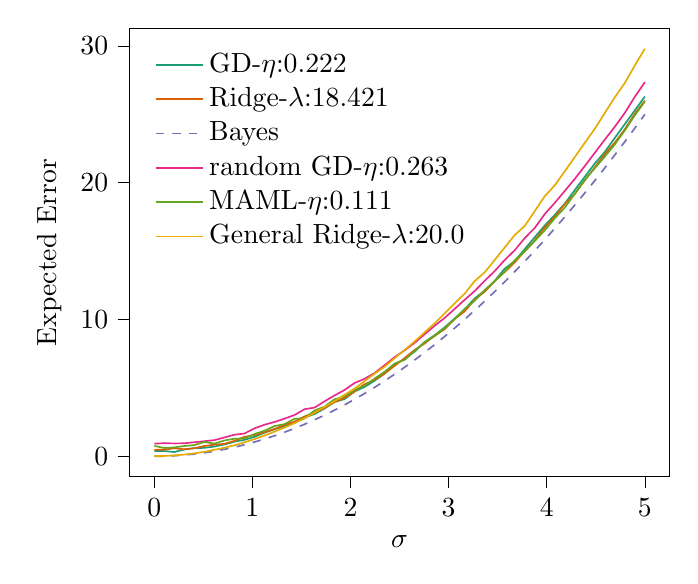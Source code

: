 % This file was created with tikzplotlib v0.10.1.
\begin{tikzpicture}

\definecolor{chocolate217952}{RGB}{217,95,2}
\definecolor{darkcyan27158119}{RGB}{27,158,119}
\definecolor{darkgray176}{RGB}{176,176,176}
\definecolor{deeppink23141138}{RGB}{231,41,138}
\definecolor{lightslategray117112179}{RGB}{117,112,179}
\definecolor{olivedrab10216630}{RGB}{102,166,30}
\definecolor{orange2301712}{RGB}{230,171,2}

\begin{axis}[
legend cell align={left},
legend style={
  fill opacity=0.8,
  draw opacity=1,
  text opacity=1,
  at={(0.03,0.97)},
  anchor=north west,
  draw=none
},
tick align=outside,
tick pos=left,
x grid style={darkgray176},
xlabel={\(\displaystyle \sigma\)},
xmin=-0.25, xmax=5.25,
xtick style={color=black},
y grid style={darkgray176},
ylabel={Expected Error},
ymin=-1.489, ymax=31.275,
ytick style={color=black}
]
\addplot [semithick, darkcyan27158119]
table {%
0 0.387
0.102 0.383
0.204 0.314
0.306 0.499
0.408 0.6
0.51 0.617
0.612 0.712
0.714 0.867
0.816 1.068
0.918 1.204
1.02 1.42
1.122 1.721
1.224 1.975
1.327 2.196
1.429 2.43
1.531 2.829
1.633 3.093
1.735 3.493
1.837 3.966
1.939 4.183
2.041 4.737
2.143 5.067
2.245 5.522
2.347 6.043
2.449 6.701
2.551 7.127
2.653 7.641
2.755 8.35
2.857 8.845
2.959 9.428
3.061 10.067
3.163 10.742
3.265 11.534
3.367 12.108
3.469 12.813
3.571 13.71
3.673 14.265
3.776 15.148
3.878 16.015
3.98 16.87
4.082 17.645
4.184 18.469
4.286 19.46
4.388 20.434
4.49 21.399
4.592 22.249
4.694 23.27
4.796 24.278
4.898 25.285
5 26.293
};
\addlegendentry{GD-$\eta$:0.222}
\addplot [semithick, chocolate217952]
table {%
0 0.471
0.102 0.484
0.204 0.592
0.306 0.513
0.408 0.59
0.51 0.754
0.612 0.848
0.714 0.909
0.816 1.124
0.918 1.423
1.02 1.547
1.122 1.756
1.224 1.999
1.327 2.284
1.429 2.537
1.531 2.909
1.633 3.194
1.735 3.539
1.837 3.971
1.939 4.258
2.041 4.742
2.143 5.269
2.245 5.584
2.347 6.046
2.449 6.613
2.551 7.172
2.653 7.773
2.755 8.242
2.857 8.807
2.959 9.285
3.061 10.032
3.163 10.593
3.265 11.453
3.367 12.024
3.469 12.8
3.571 13.465
3.673 14.173
3.776 15.004
3.878 15.785
3.98 16.729
4.082 17.515
4.184 18.448
4.286 19.176
4.388 20.168
4.49 21.12
4.592 22.087
4.694 22.933
4.796 23.906
4.898 25.042
5 25.997
};
\addlegendentry{Ridge-$\lambda$:18.421}
\addplot [semithick, lightslategray117112179, dashed]
table {%
0 0
0.102 0.01
0.204 0.042
0.306 0.094
0.408 0.167
0.51 0.26
0.612 0.375
0.714 0.51
0.816 0.666
0.918 0.843
1.02 1.041
1.122 1.26
1.224 1.499
1.327 1.759
1.429 2.04
1.531 2.342
1.633 2.665
1.735 3.008
1.837 3.373
1.939 3.758
2.041 4.164
2.143 4.591
2.245 5.038
2.347 5.507
2.449 5.996
2.551 6.506
2.653 7.037
2.755 7.589
2.857 8.161
2.959 8.754
3.061 9.369
3.163 10.004
3.265 10.659
3.367 11.336
3.469 12.033
3.571 12.752
3.673 13.491
3.776 14.251
3.878 15.031
3.98 15.833
4.082 16.655
4.184 17.498
4.286 18.362
4.388 19.247
4.49 20.153
4.592 21.079
4.694 22.027
4.796 22.995
4.898 23.984
5 24.993
};
\addlegendentry{Bayes}
\addplot [semithick, deeppink23141138]
table {%
0 0.928
0.102 0.958
0.204 0.941
0.306 0.953
0.408 1.03
0.51 1.104
0.612 1.181
0.714 1.375
0.816 1.577
0.918 1.664
1.02 2.04
1.122 2.306
1.224 2.507
1.327 2.75
1.429 3.018
1.531 3.442
1.633 3.56
1.735 4.015
1.837 4.448
1.939 4.846
2.041 5.356
2.143 5.662
2.245 6.087
2.347 6.654
2.449 7.246
2.551 7.742
2.653 8.289
2.755 8.918
2.857 9.539
2.959 10.11
3.061 10.771
3.163 11.434
3.265 12.076
3.367 12.823
3.469 13.535
3.571 14.345
3.673 15.055
3.776 15.944
3.878 16.693
3.98 17.706
4.082 18.523
4.184 19.4
4.286 20.275
4.388 21.217
4.49 22.183
4.592 23.149
4.694 24.086
4.796 25.106
4.898 26.279
5 27.34
};
\addlegendentry{random GD-$\eta$:0.263}
\addplot [semithick, olivedrab10216630]
table {%
0 0.761
0.102 0.608
0.204 0.65
0.306 0.754
0.408 0.819
0.51 1.051
0.612 0.929
0.714 1.156
0.816 1.286
0.918 1.307
1.02 1.628
1.122 1.862
1.224 2.209
1.327 2.349
1.429 2.746
1.531 2.772
1.633 3.347
1.735 3.627
1.837 4.164
1.939 4.364
2.041 4.854
2.143 5.15
2.245 5.679
2.347 6.173
2.449 6.779
2.551 7.045
2.653 7.696
2.755 8.342
2.857 8.794
2.959 9.372
3.061 10.023
3.163 10.776
3.265 11.372
3.367 12.144
3.469 12.794
3.571 13.511
3.673 14.322
3.776 14.97
3.878 15.74
3.98 16.518
4.082 17.402
4.184 18.176
4.286 19.19
4.388 20.205
4.49 21.059
4.592 21.901
4.694 22.799
4.796 23.82
4.898 24.922
5 25.937
};
\addlegendentry{MAML-$\eta$:0.111}
\addplot [semithick, orange2301712]
table {%
0 0.017
0.102 0.028
0.204 0.07
0.306 0.126
0.408 0.214
0.51 0.329
0.612 0.474
0.714 0.626
0.816 0.803
0.918 1.022
1.02 1.257
1.122 1.518
1.224 1.802
1.327 2.102
1.429 2.428
1.531 2.775
1.633 3.189
1.735 3.6
1.837 4.025
1.939 4.49
2.041 4.945
2.143 5.496
2.245 6.038
2.347 6.546
2.449 7.168
2.551 7.769
2.653 8.39
2.755 9.053
2.857 9.719
2.959 10.443
3.061 11.177
3.163 11.884
3.265 12.803
3.367 13.444
3.469 14.345
3.571 15.258
3.673 16.168
3.776 16.837
3.878 17.922
3.98 19.012
4.082 19.805
4.184 20.831
4.286 21.872
4.388 22.913
4.49 23.939
4.592 25.097
4.694 26.239
4.796 27.288
4.898 28.567
5 29.786
};
\addlegendentry{General Ridge-$\lambda$:20.0}
\end{axis}

\end{tikzpicture}
